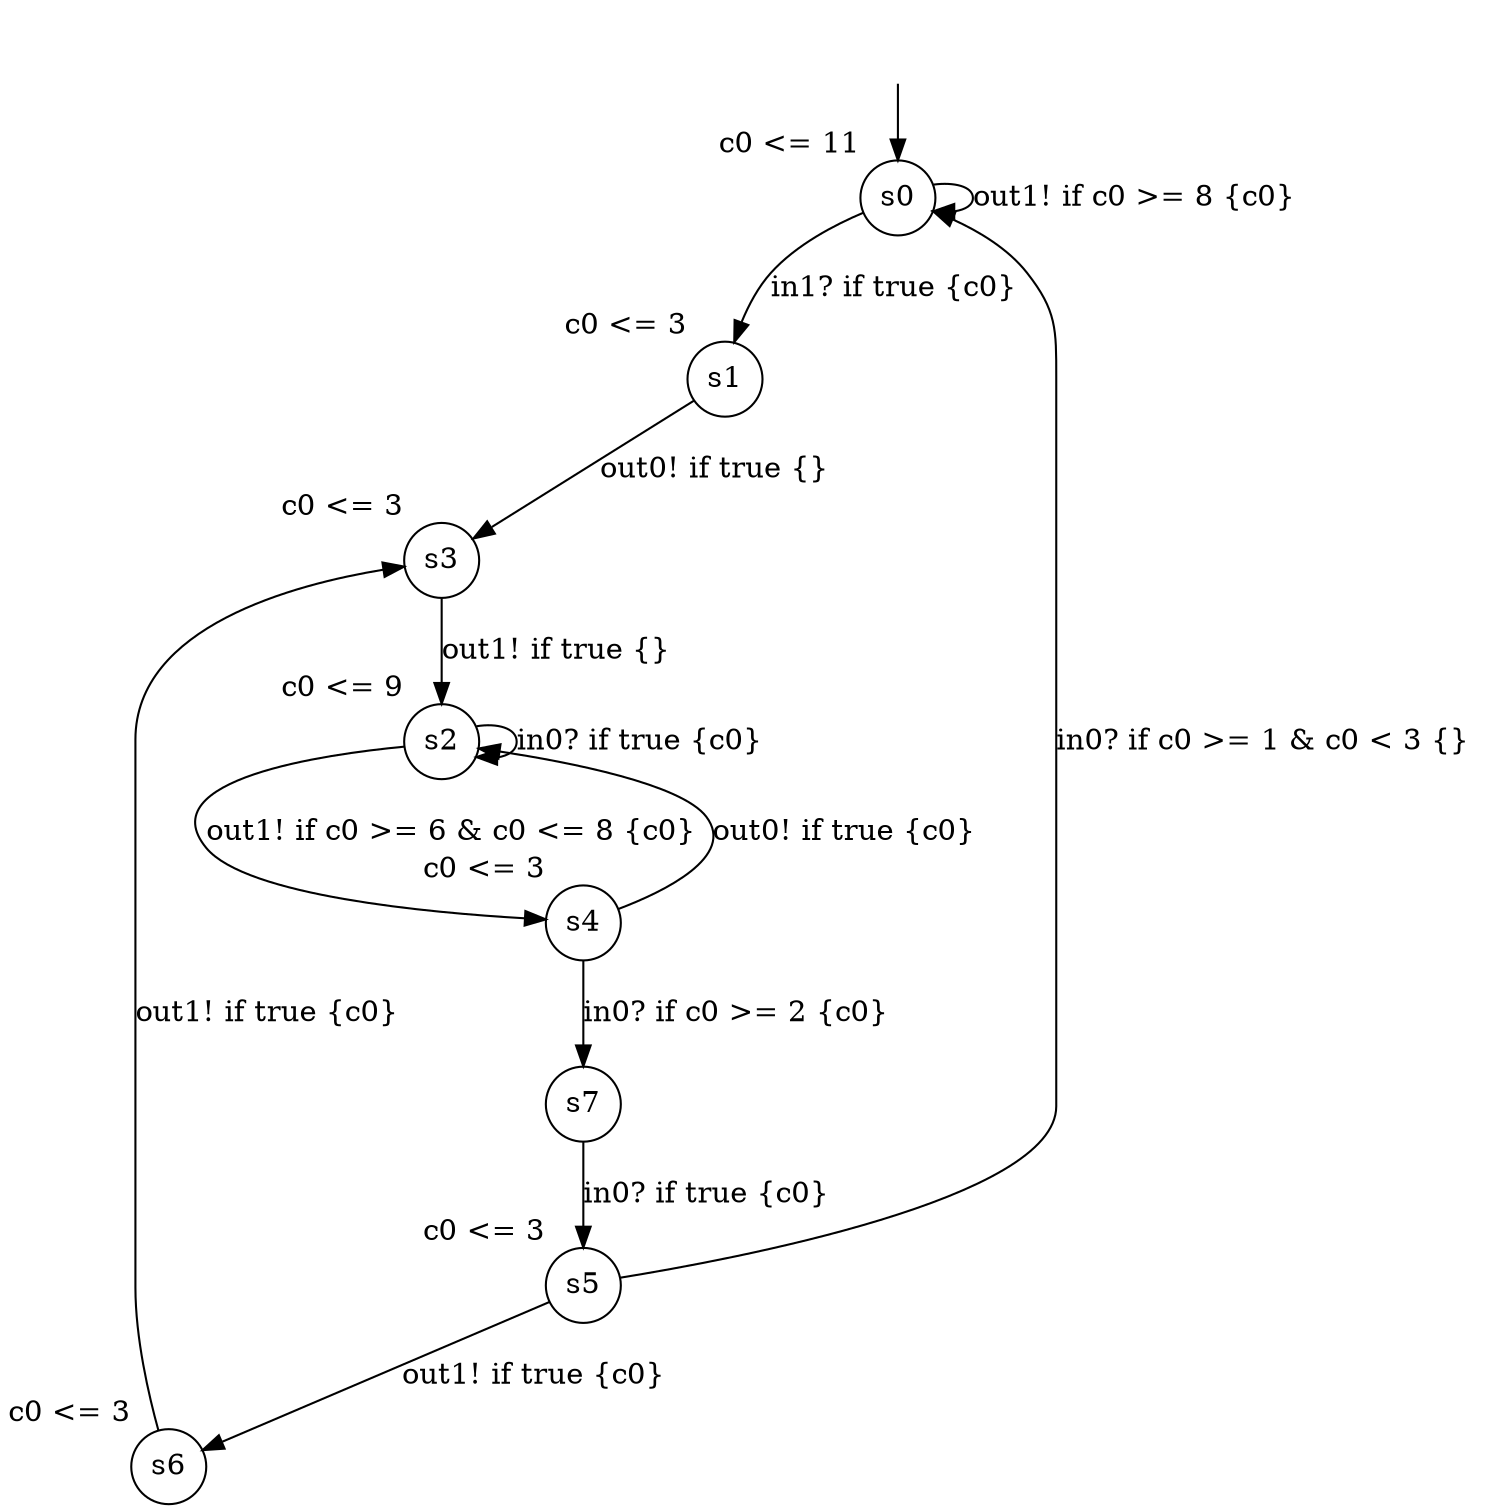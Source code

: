 digraph g {
__start0 [label="" shape="none"];
s0 [shape="circle" margin=0 label="s0", xlabel="c0 <= 11"];
s1 [shape="circle" margin=0 label="s1", xlabel="c0 <= 3"];
s2 [shape="circle" margin=0 label="s2", xlabel="c0 <= 9"];
s3 [shape="circle" margin=0 label="s3", xlabel="c0 <= 3"];
s4 [shape="circle" margin=0 label="s4", xlabel="c0 <= 3"];
s5 [shape="circle" margin=0 label="s5", xlabel="c0 <= 3"];
s6 [shape="circle" margin=0 label="s6", xlabel="c0 <= 3"];
s7 [shape="circle" margin=0 label="s7"];
s0 -> s1 [label="in1? if true {c0} "];
s0 -> s0 [label="out1! if c0 >= 8 {c0} "];
s1 -> s3 [label="out0! if true {} "];
s2 -> s2 [label="in0? if true {c0} "];
s2 -> s4 [label="out1! if c0 >= 6 & c0 <= 8 {c0} "];
s3 -> s2 [label="out1! if true {} "];
s4 -> s2 [label="out0! if true {c0} "];
s4 -> s7 [label="in0? if c0 >= 2 {c0} "];
s5 -> s0 [label="in0? if c0 >= 1 & c0 < 3 {} "];
s5 -> s6 [label="out1! if true {c0} "];
s6 -> s3 [label="out1! if true {c0} "];
s7 -> s5 [label="in0? if true {c0} "];
__start0 -> s0;
}
